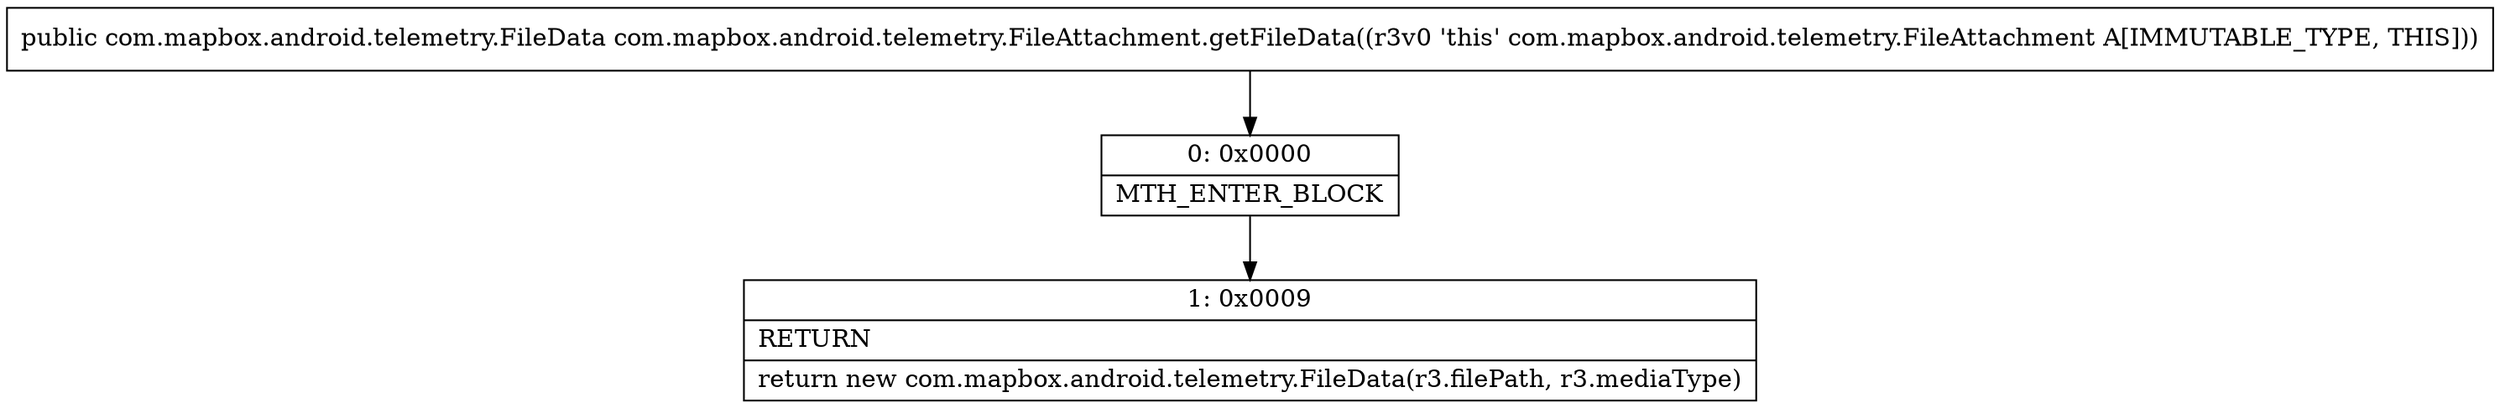digraph "CFG forcom.mapbox.android.telemetry.FileAttachment.getFileData()Lcom\/mapbox\/android\/telemetry\/FileData;" {
Node_0 [shape=record,label="{0\:\ 0x0000|MTH_ENTER_BLOCK\l}"];
Node_1 [shape=record,label="{1\:\ 0x0009|RETURN\l|return new com.mapbox.android.telemetry.FileData(r3.filePath, r3.mediaType)\l}"];
MethodNode[shape=record,label="{public com.mapbox.android.telemetry.FileData com.mapbox.android.telemetry.FileAttachment.getFileData((r3v0 'this' com.mapbox.android.telemetry.FileAttachment A[IMMUTABLE_TYPE, THIS])) }"];
MethodNode -> Node_0;
Node_0 -> Node_1;
}

